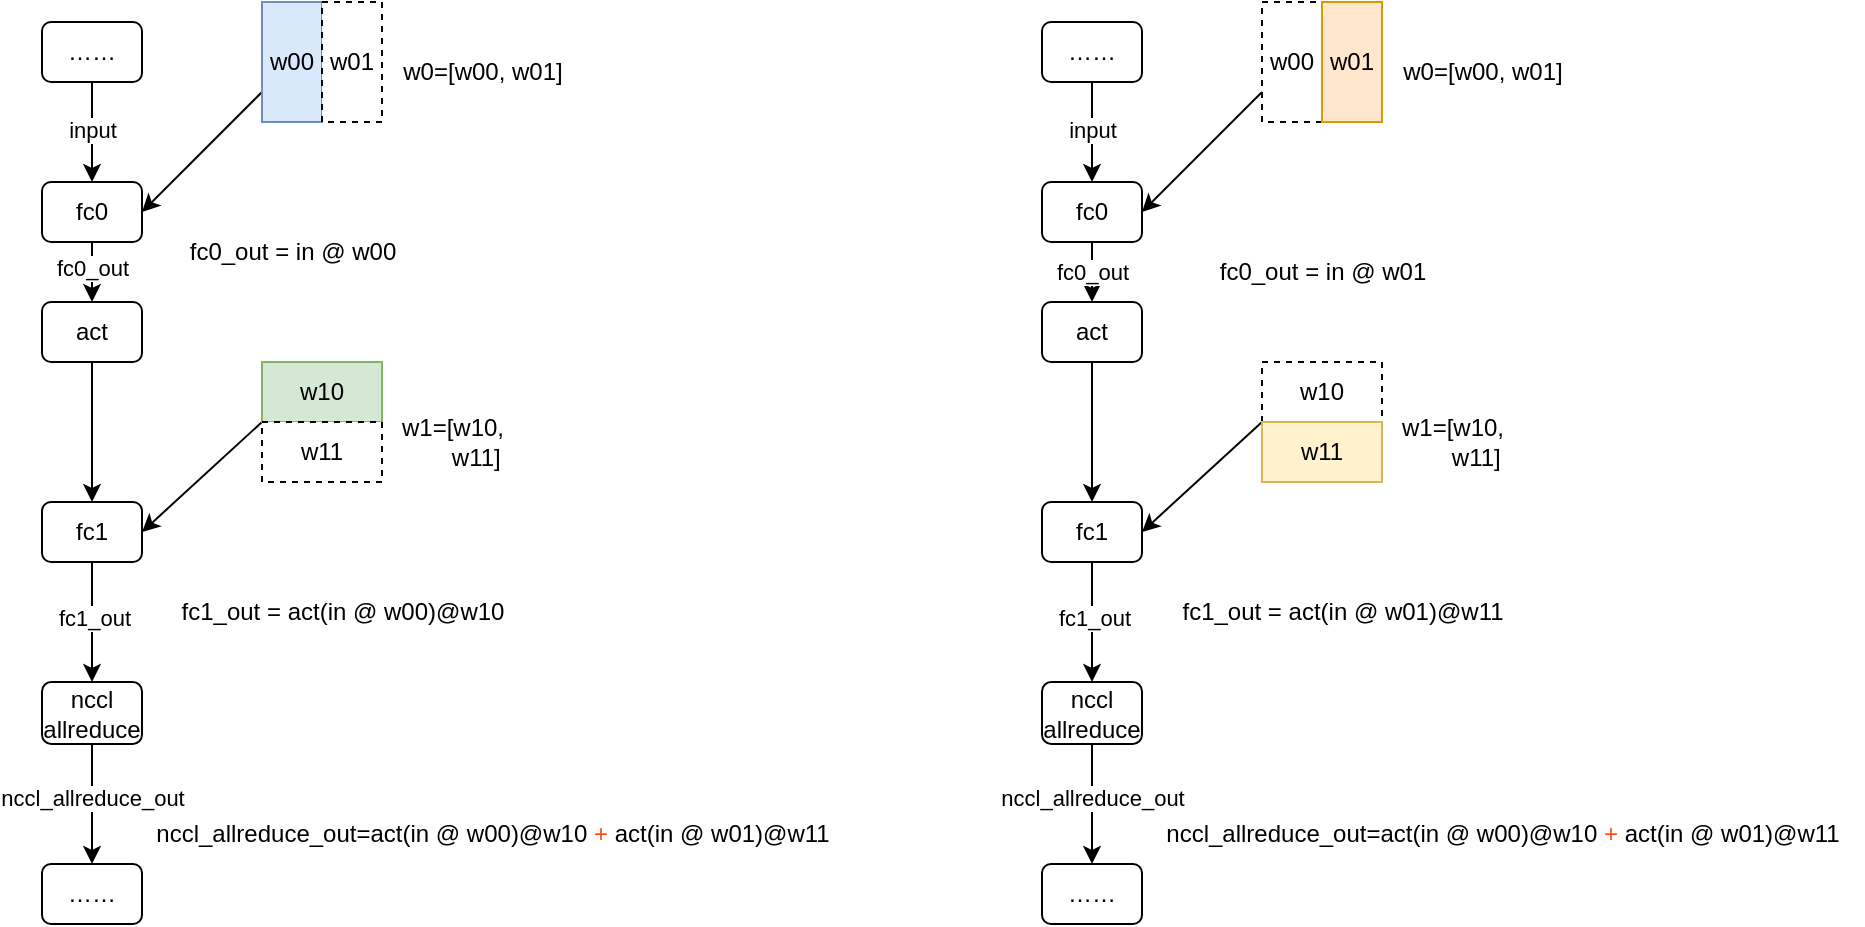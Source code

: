<mxfile version="28.0.6">
  <diagram name="第 1 页" id="LOgVWRtCxbD7Uq0kC9Xl">
    <mxGraphModel dx="1653" dy="857" grid="1" gridSize="10" guides="1" tooltips="1" connect="1" arrows="1" fold="1" page="1" pageScale="1" pageWidth="1169" pageHeight="827" math="0" shadow="0">
      <root>
        <mxCell id="0" />
        <mxCell id="1" parent="0" />
        <mxCell id="N3dtoauHQk78ToCYjNHM-1" style="edgeStyle=none;rounded=0;orthogonalLoop=1;jettySize=auto;html=1;entryX=0.5;entryY=0;entryDx=0;entryDy=0;" edge="1" parent="1" source="N3dtoauHQk78ToCYjNHM-2" target="N3dtoauHQk78ToCYjNHM-8">
          <mxGeometry relative="1" as="geometry" />
        </mxCell>
        <mxCell id="N3dtoauHQk78ToCYjNHM-54" value="fc0_out" style="edgeLabel;html=1;align=center;verticalAlign=middle;resizable=0;points=[];" vertex="1" connectable="0" parent="N3dtoauHQk78ToCYjNHM-1">
          <mxGeometry x="-0.133" relative="1" as="geometry">
            <mxPoint as="offset" />
          </mxGeometry>
        </mxCell>
        <mxCell id="N3dtoauHQk78ToCYjNHM-2" value="fc0" style="rounded=1;whiteSpace=wrap;html=1;" vertex="1" parent="1">
          <mxGeometry x="100" y="160" width="50" height="30" as="geometry" />
        </mxCell>
        <mxCell id="N3dtoauHQk78ToCYjNHM-3" style="edgeStyle=orthogonalEdgeStyle;rounded=0;orthogonalLoop=1;jettySize=auto;html=1;entryX=0.5;entryY=0;entryDx=0;entryDy=0;" edge="1" parent="1" source="N3dtoauHQk78ToCYjNHM-5" target="N3dtoauHQk78ToCYjNHM-2">
          <mxGeometry relative="1" as="geometry" />
        </mxCell>
        <mxCell id="N3dtoauHQk78ToCYjNHM-4" value="input" style="edgeLabel;html=1;align=center;verticalAlign=middle;resizable=0;points=[];" vertex="1" connectable="0" parent="N3dtoauHQk78ToCYjNHM-3">
          <mxGeometry x="-0.048" relative="1" as="geometry">
            <mxPoint as="offset" />
          </mxGeometry>
        </mxCell>
        <mxCell id="N3dtoauHQk78ToCYjNHM-5" value="……" style="rounded=1;whiteSpace=wrap;html=1;" vertex="1" parent="1">
          <mxGeometry x="100" y="80" width="50" height="30" as="geometry" />
        </mxCell>
        <mxCell id="N3dtoauHQk78ToCYjNHM-6" style="edgeStyle=none;rounded=0;orthogonalLoop=1;jettySize=auto;html=1;entryX=1;entryY=0.5;entryDx=0;entryDy=0;exitX=0;exitY=0.75;exitDx=0;exitDy=0;" edge="1" parent="1" source="N3dtoauHQk78ToCYjNHM-19" target="N3dtoauHQk78ToCYjNHM-2">
          <mxGeometry relative="1" as="geometry">
            <mxPoint x="221.25" y="130" as="sourcePoint" />
          </mxGeometry>
        </mxCell>
        <mxCell id="N3dtoauHQk78ToCYjNHM-7" style="edgeStyle=none;rounded=0;orthogonalLoop=1;jettySize=auto;html=1;entryX=0.5;entryY=0;entryDx=0;entryDy=0;" edge="1" parent="1" source="N3dtoauHQk78ToCYjNHM-8" target="N3dtoauHQk78ToCYjNHM-11">
          <mxGeometry relative="1" as="geometry" />
        </mxCell>
        <mxCell id="N3dtoauHQk78ToCYjNHM-8" value="act" style="rounded=1;whiteSpace=wrap;html=1;" vertex="1" parent="1">
          <mxGeometry x="100" y="220" width="50" height="30" as="geometry" />
        </mxCell>
        <mxCell id="N3dtoauHQk78ToCYjNHM-9" style="edgeStyle=none;rounded=0;orthogonalLoop=1;jettySize=auto;html=1;entryX=0.5;entryY=0;entryDx=0;entryDy=0;" edge="1" parent="1" source="N3dtoauHQk78ToCYjNHM-11" target="N3dtoauHQk78ToCYjNHM-13">
          <mxGeometry relative="1" as="geometry" />
        </mxCell>
        <mxCell id="N3dtoauHQk78ToCYjNHM-10" value="fc1_out" style="edgeLabel;html=1;align=center;verticalAlign=middle;resizable=0;points=[];" vertex="1" connectable="0" parent="N3dtoauHQk78ToCYjNHM-9">
          <mxGeometry x="-0.09" y="1" relative="1" as="geometry">
            <mxPoint as="offset" />
          </mxGeometry>
        </mxCell>
        <mxCell id="N3dtoauHQk78ToCYjNHM-11" value="fc1" style="rounded=1;whiteSpace=wrap;html=1;" vertex="1" parent="1">
          <mxGeometry x="100" y="320" width="50" height="30" as="geometry" />
        </mxCell>
        <mxCell id="N3dtoauHQk78ToCYjNHM-12" style="edgeStyle=none;rounded=0;orthogonalLoop=1;jettySize=auto;html=1;entryX=1;entryY=0.5;entryDx=0;entryDy=0;exitX=0;exitY=0;exitDx=0;exitDy=0;" edge="1" parent="1" source="N3dtoauHQk78ToCYjNHM-24" target="N3dtoauHQk78ToCYjNHM-11">
          <mxGeometry relative="1" as="geometry">
            <mxPoint x="220" y="265.526" as="sourcePoint" />
          </mxGeometry>
        </mxCell>
        <mxCell id="N3dtoauHQk78ToCYjNHM-52" style="edgeStyle=orthogonalEdgeStyle;rounded=0;orthogonalLoop=1;jettySize=auto;html=1;entryX=0.5;entryY=0;entryDx=0;entryDy=0;" edge="1" parent="1" source="N3dtoauHQk78ToCYjNHM-13" target="N3dtoauHQk78ToCYjNHM-51">
          <mxGeometry relative="1" as="geometry" />
        </mxCell>
        <mxCell id="N3dtoauHQk78ToCYjNHM-53" value="nccl_allreduce_out" style="edgeLabel;html=1;align=center;verticalAlign=middle;resizable=0;points=[];" vertex="1" connectable="0" parent="N3dtoauHQk78ToCYjNHM-52">
          <mxGeometry x="-0.11" relative="1" as="geometry">
            <mxPoint as="offset" />
          </mxGeometry>
        </mxCell>
        <mxCell id="N3dtoauHQk78ToCYjNHM-13" value="&lt;div&gt;nccl&lt;/div&gt;&lt;div&gt;allreduce&lt;br&gt;&lt;/div&gt;" style="rounded=1;whiteSpace=wrap;html=1;" vertex="1" parent="1">
          <mxGeometry x="100" y="410" width="50" height="31" as="geometry" />
        </mxCell>
        <mxCell id="N3dtoauHQk78ToCYjNHM-14" value="w0=[w00, w01]" style="text;html=1;align=center;verticalAlign=middle;resizable=0;points=[];autosize=1;strokeColor=none;fillColor=none;" vertex="1" parent="1">
          <mxGeometry x="270" y="90" width="100" height="30" as="geometry" />
        </mxCell>
        <mxCell id="N3dtoauHQk78ToCYjNHM-15" value="&lt;div&gt;w1=[w10,&lt;/div&gt;&lt;div&gt;&amp;nbsp;&amp;nbsp;&amp;nbsp;&amp;nbsp;&amp;nbsp;&amp;nbsp; w11]&lt;/div&gt;" style="text;html=1;align=center;verticalAlign=middle;resizable=0;points=[];autosize=1;strokeColor=none;fillColor=none;" vertex="1" parent="1">
          <mxGeometry x="270" y="270" width="70" height="40" as="geometry" />
        </mxCell>
        <mxCell id="N3dtoauHQk78ToCYjNHM-16" value="fc0_out = in @ w00" style="text;html=1;align=center;verticalAlign=middle;resizable=0;points=[];autosize=1;strokeColor=none;fillColor=none;" vertex="1" parent="1">
          <mxGeometry x="160" y="180" width="130" height="30" as="geometry" />
        </mxCell>
        <mxCell id="N3dtoauHQk78ToCYjNHM-22" value="" style="group" vertex="1" connectable="0" parent="1">
          <mxGeometry x="210" y="250" width="60" height="60" as="geometry" />
        </mxCell>
        <mxCell id="N3dtoauHQk78ToCYjNHM-23" value="w10" style="rounded=0;whiteSpace=wrap;html=1;fillColor=#d5e8d4;strokeColor=#82b366;" vertex="1" parent="N3dtoauHQk78ToCYjNHM-22">
          <mxGeometry width="60" height="30" as="geometry" />
        </mxCell>
        <mxCell id="N3dtoauHQk78ToCYjNHM-24" value="w11" style="rounded=0;whiteSpace=wrap;html=1;dashed=1;" vertex="1" parent="N3dtoauHQk78ToCYjNHM-22">
          <mxGeometry y="30" width="60" height="30" as="geometry" />
        </mxCell>
        <mxCell id="N3dtoauHQk78ToCYjNHM-25" style="edgeStyle=none;rounded=0;orthogonalLoop=1;jettySize=auto;html=1;exitX=0.25;exitY=1;exitDx=0;exitDy=0;" edge="1" parent="N3dtoauHQk78ToCYjNHM-22" source="N3dtoauHQk78ToCYjNHM-23" target="N3dtoauHQk78ToCYjNHM-23">
          <mxGeometry relative="1" as="geometry" />
        </mxCell>
        <mxCell id="N3dtoauHQk78ToCYjNHM-26" style="edgeStyle=none;rounded=0;orthogonalLoop=1;jettySize=auto;html=1;entryX=0.5;entryY=0;entryDx=0;entryDy=0;" edge="1" parent="1" source="N3dtoauHQk78ToCYjNHM-27" target="N3dtoauHQk78ToCYjNHM-33">
          <mxGeometry relative="1" as="geometry" />
        </mxCell>
        <mxCell id="N3dtoauHQk78ToCYjNHM-58" value="fc0_out" style="edgeLabel;html=1;align=center;verticalAlign=middle;resizable=0;points=[];" vertex="1" connectable="0" parent="N3dtoauHQk78ToCYjNHM-26">
          <mxGeometry x="-0.453" y="-1" relative="1" as="geometry">
            <mxPoint x="1" y="7" as="offset" />
          </mxGeometry>
        </mxCell>
        <mxCell id="N3dtoauHQk78ToCYjNHM-27" value="fc0" style="rounded=1;whiteSpace=wrap;html=1;" vertex="1" parent="1">
          <mxGeometry x="600" y="160" width="50" height="30" as="geometry" />
        </mxCell>
        <mxCell id="N3dtoauHQk78ToCYjNHM-28" style="edgeStyle=orthogonalEdgeStyle;rounded=0;orthogonalLoop=1;jettySize=auto;html=1;entryX=0.5;entryY=0;entryDx=0;entryDy=0;" edge="1" parent="1" source="N3dtoauHQk78ToCYjNHM-30" target="N3dtoauHQk78ToCYjNHM-27">
          <mxGeometry relative="1" as="geometry" />
        </mxCell>
        <mxCell id="N3dtoauHQk78ToCYjNHM-29" value="input" style="edgeLabel;html=1;align=center;verticalAlign=middle;resizable=0;points=[];" vertex="1" connectable="0" parent="N3dtoauHQk78ToCYjNHM-28">
          <mxGeometry x="-0.048" relative="1" as="geometry">
            <mxPoint as="offset" />
          </mxGeometry>
        </mxCell>
        <mxCell id="N3dtoauHQk78ToCYjNHM-30" value="……" style="rounded=1;whiteSpace=wrap;html=1;" vertex="1" parent="1">
          <mxGeometry x="600" y="80" width="50" height="30" as="geometry" />
        </mxCell>
        <mxCell id="N3dtoauHQk78ToCYjNHM-31" style="edgeStyle=none;rounded=0;orthogonalLoop=1;jettySize=auto;html=1;entryX=1;entryY=0.5;entryDx=0;entryDy=0;exitX=0;exitY=0.75;exitDx=0;exitDy=0;" edge="1" parent="1" source="N3dtoauHQk78ToCYjNHM-44" target="N3dtoauHQk78ToCYjNHM-27">
          <mxGeometry relative="1" as="geometry">
            <mxPoint x="721.25" y="130" as="sourcePoint" />
          </mxGeometry>
        </mxCell>
        <mxCell id="N3dtoauHQk78ToCYjNHM-32" style="edgeStyle=none;rounded=0;orthogonalLoop=1;jettySize=auto;html=1;entryX=0.5;entryY=0;entryDx=0;entryDy=0;" edge="1" parent="1" source="N3dtoauHQk78ToCYjNHM-33" target="N3dtoauHQk78ToCYjNHM-36">
          <mxGeometry relative="1" as="geometry" />
        </mxCell>
        <mxCell id="N3dtoauHQk78ToCYjNHM-33" value="act" style="rounded=1;whiteSpace=wrap;html=1;" vertex="1" parent="1">
          <mxGeometry x="600" y="220" width="50" height="30" as="geometry" />
        </mxCell>
        <mxCell id="N3dtoauHQk78ToCYjNHM-34" style="edgeStyle=none;rounded=0;orthogonalLoop=1;jettySize=auto;html=1;entryX=0.5;entryY=0;entryDx=0;entryDy=0;" edge="1" parent="1" source="N3dtoauHQk78ToCYjNHM-36">
          <mxGeometry relative="1" as="geometry">
            <mxPoint x="625" y="410" as="targetPoint" />
          </mxGeometry>
        </mxCell>
        <mxCell id="N3dtoauHQk78ToCYjNHM-35" value="fc1_out" style="edgeLabel;html=1;align=center;verticalAlign=middle;resizable=0;points=[];" vertex="1" connectable="0" parent="N3dtoauHQk78ToCYjNHM-34">
          <mxGeometry x="-0.09" y="1" relative="1" as="geometry">
            <mxPoint as="offset" />
          </mxGeometry>
        </mxCell>
        <mxCell id="N3dtoauHQk78ToCYjNHM-36" value="fc1" style="rounded=1;whiteSpace=wrap;html=1;" vertex="1" parent="1">
          <mxGeometry x="600" y="320" width="50" height="30" as="geometry" />
        </mxCell>
        <mxCell id="N3dtoauHQk78ToCYjNHM-37" style="edgeStyle=none;rounded=0;orthogonalLoop=1;jettySize=auto;html=1;entryX=1;entryY=0.5;entryDx=0;entryDy=0;exitX=0;exitY=0;exitDx=0;exitDy=0;" edge="1" parent="1" source="N3dtoauHQk78ToCYjNHM-49" target="N3dtoauHQk78ToCYjNHM-36">
          <mxGeometry relative="1" as="geometry">
            <mxPoint x="720" y="265.526" as="sourcePoint" />
          </mxGeometry>
        </mxCell>
        <mxCell id="N3dtoauHQk78ToCYjNHM-39" value="w0=[w00, w01]" style="text;html=1;align=center;verticalAlign=middle;resizable=0;points=[];autosize=1;strokeColor=none;fillColor=none;" vertex="1" parent="1">
          <mxGeometry x="770" y="90" width="100" height="30" as="geometry" />
        </mxCell>
        <mxCell id="N3dtoauHQk78ToCYjNHM-40" value="&lt;div&gt;w1=[w10,&lt;/div&gt;&lt;div&gt;&amp;nbsp;&amp;nbsp;&amp;nbsp;&amp;nbsp;&amp;nbsp;&amp;nbsp; w11]&lt;/div&gt;" style="text;html=1;align=center;verticalAlign=middle;resizable=0;points=[];autosize=1;strokeColor=none;fillColor=none;" vertex="1" parent="1">
          <mxGeometry x="770" y="270" width="70" height="40" as="geometry" />
        </mxCell>
        <mxCell id="N3dtoauHQk78ToCYjNHM-41" value="fc0_out = in @ w01" style="text;html=1;align=center;verticalAlign=middle;resizable=0;points=[];autosize=1;strokeColor=none;fillColor=none;" vertex="1" parent="1">
          <mxGeometry x="675" y="190" width="130" height="30" as="geometry" />
        </mxCell>
        <mxCell id="N3dtoauHQk78ToCYjNHM-47" value="" style="group" vertex="1" connectable="0" parent="1">
          <mxGeometry x="710" y="250" width="60" height="60" as="geometry" />
        </mxCell>
        <mxCell id="N3dtoauHQk78ToCYjNHM-48" value="w10" style="rounded=0;whiteSpace=wrap;html=1;dashed=1;" vertex="1" parent="N3dtoauHQk78ToCYjNHM-47">
          <mxGeometry width="60" height="30" as="geometry" />
        </mxCell>
        <mxCell id="N3dtoauHQk78ToCYjNHM-49" value="w11" style="rounded=0;whiteSpace=wrap;html=1;fillColor=#fff2cc;strokeColor=#d6b656;" vertex="1" parent="N3dtoauHQk78ToCYjNHM-47">
          <mxGeometry y="30" width="60" height="30" as="geometry" />
        </mxCell>
        <mxCell id="N3dtoauHQk78ToCYjNHM-50" style="edgeStyle=none;rounded=0;orthogonalLoop=1;jettySize=auto;html=1;exitX=0.25;exitY=1;exitDx=0;exitDy=0;" edge="1" parent="N3dtoauHQk78ToCYjNHM-47" source="N3dtoauHQk78ToCYjNHM-48" target="N3dtoauHQk78ToCYjNHM-48">
          <mxGeometry relative="1" as="geometry" />
        </mxCell>
        <mxCell id="N3dtoauHQk78ToCYjNHM-19" value="w00" style="rounded=0;whiteSpace=wrap;html=1;fillColor=#dae8fc;strokeColor=#6c8ebf;" vertex="1" parent="1">
          <mxGeometry x="210" y="70" width="30" height="60" as="geometry" />
        </mxCell>
        <mxCell id="N3dtoauHQk78ToCYjNHM-20" style="edgeStyle=none;rounded=0;orthogonalLoop=1;jettySize=auto;html=1;exitX=0;exitY=0.5;exitDx=0;exitDy=0;" edge="1" parent="1" source="N3dtoauHQk78ToCYjNHM-21" target="N3dtoauHQk78ToCYjNHM-19">
          <mxGeometry relative="1" as="geometry" />
        </mxCell>
        <mxCell id="N3dtoauHQk78ToCYjNHM-21" value="w01" style="rounded=0;whiteSpace=wrap;html=1;dashed=1;" vertex="1" parent="1">
          <mxGeometry x="240" y="70" width="30" height="60" as="geometry" />
        </mxCell>
        <mxCell id="N3dtoauHQk78ToCYjNHM-44" value="w00" style="rounded=0;whiteSpace=wrap;html=1;dashed=1;" vertex="1" parent="1">
          <mxGeometry x="710" y="70" width="30" height="60" as="geometry" />
        </mxCell>
        <mxCell id="N3dtoauHQk78ToCYjNHM-45" style="edgeStyle=none;rounded=0;orthogonalLoop=1;jettySize=auto;html=1;exitX=0;exitY=0.5;exitDx=0;exitDy=0;" edge="1" parent="1" source="N3dtoauHQk78ToCYjNHM-46" target="N3dtoauHQk78ToCYjNHM-44">
          <mxGeometry relative="1" as="geometry" />
        </mxCell>
        <mxCell id="N3dtoauHQk78ToCYjNHM-46" value="w01" style="rounded=0;whiteSpace=wrap;html=1;fillColor=#ffe6cc;strokeColor=#d79b00;" vertex="1" parent="1">
          <mxGeometry x="740" y="70" width="30" height="60" as="geometry" />
        </mxCell>
        <mxCell id="N3dtoauHQk78ToCYjNHM-51" value="……" style="rounded=1;whiteSpace=wrap;html=1;" vertex="1" parent="1">
          <mxGeometry x="100" y="501" width="50" height="30" as="geometry" />
        </mxCell>
        <mxCell id="N3dtoauHQk78ToCYjNHM-55" value="fc1_out = act(in @ w00)@w10" style="text;html=1;align=center;verticalAlign=middle;resizable=0;points=[];autosize=1;strokeColor=none;fillColor=none;" vertex="1" parent="1">
          <mxGeometry x="160" y="360" width="180" height="30" as="geometry" />
        </mxCell>
        <mxCell id="N3dtoauHQk78ToCYjNHM-59" value="fc1_out = act(in @ w01)@w11" style="text;html=1;align=center;verticalAlign=middle;resizable=0;points=[];autosize=1;strokeColor=none;fillColor=none;" vertex="1" parent="1">
          <mxGeometry x="660" y="360" width="180" height="30" as="geometry" />
        </mxCell>
        <mxCell id="N3dtoauHQk78ToCYjNHM-60" style="edgeStyle=orthogonalEdgeStyle;rounded=0;orthogonalLoop=1;jettySize=auto;html=1;entryX=0.5;entryY=0;entryDx=0;entryDy=0;" edge="1" parent="1" source="N3dtoauHQk78ToCYjNHM-62" target="N3dtoauHQk78ToCYjNHM-63">
          <mxGeometry relative="1" as="geometry" />
        </mxCell>
        <mxCell id="N3dtoauHQk78ToCYjNHM-61" value="nccl_allreduce_out" style="edgeLabel;html=1;align=center;verticalAlign=middle;resizable=0;points=[];" vertex="1" connectable="0" parent="N3dtoauHQk78ToCYjNHM-60">
          <mxGeometry x="-0.11" relative="1" as="geometry">
            <mxPoint as="offset" />
          </mxGeometry>
        </mxCell>
        <mxCell id="N3dtoauHQk78ToCYjNHM-62" value="&lt;div&gt;nccl&lt;/div&gt;&lt;div&gt;allreduce&lt;br&gt;&lt;/div&gt;" style="rounded=1;whiteSpace=wrap;html=1;" vertex="1" parent="1">
          <mxGeometry x="600" y="410" width="50" height="31" as="geometry" />
        </mxCell>
        <mxCell id="N3dtoauHQk78ToCYjNHM-63" value="……" style="rounded=1;whiteSpace=wrap;html=1;" vertex="1" parent="1">
          <mxGeometry x="600" y="501" width="50" height="30" as="geometry" />
        </mxCell>
        <mxCell id="N3dtoauHQk78ToCYjNHM-64" value="nccl_allreduce_out=act(in @ w00)@w10&lt;span style=&quot;color: rgb(255, 76, 21);&quot;&gt; + &lt;/span&gt;act(in @ w01)@w11" style="text;html=1;align=center;verticalAlign=middle;resizable=0;points=[];autosize=1;strokeColor=none;fillColor=none;" vertex="1" parent="1">
          <mxGeometry x="145" y="471" width="360" height="30" as="geometry" />
        </mxCell>
        <mxCell id="N3dtoauHQk78ToCYjNHM-65" value="nccl_allreduce_out=act(in @ w00)@w10&lt;span style=&quot;color: rgb(255, 76, 21);&quot;&gt; + &lt;/span&gt;act(in @ w01)@w11" style="text;html=1;align=center;verticalAlign=middle;resizable=0;points=[];autosize=1;strokeColor=none;fillColor=none;" vertex="1" parent="1">
          <mxGeometry x="650" y="471" width="360" height="30" as="geometry" />
        </mxCell>
      </root>
    </mxGraphModel>
  </diagram>
</mxfile>
